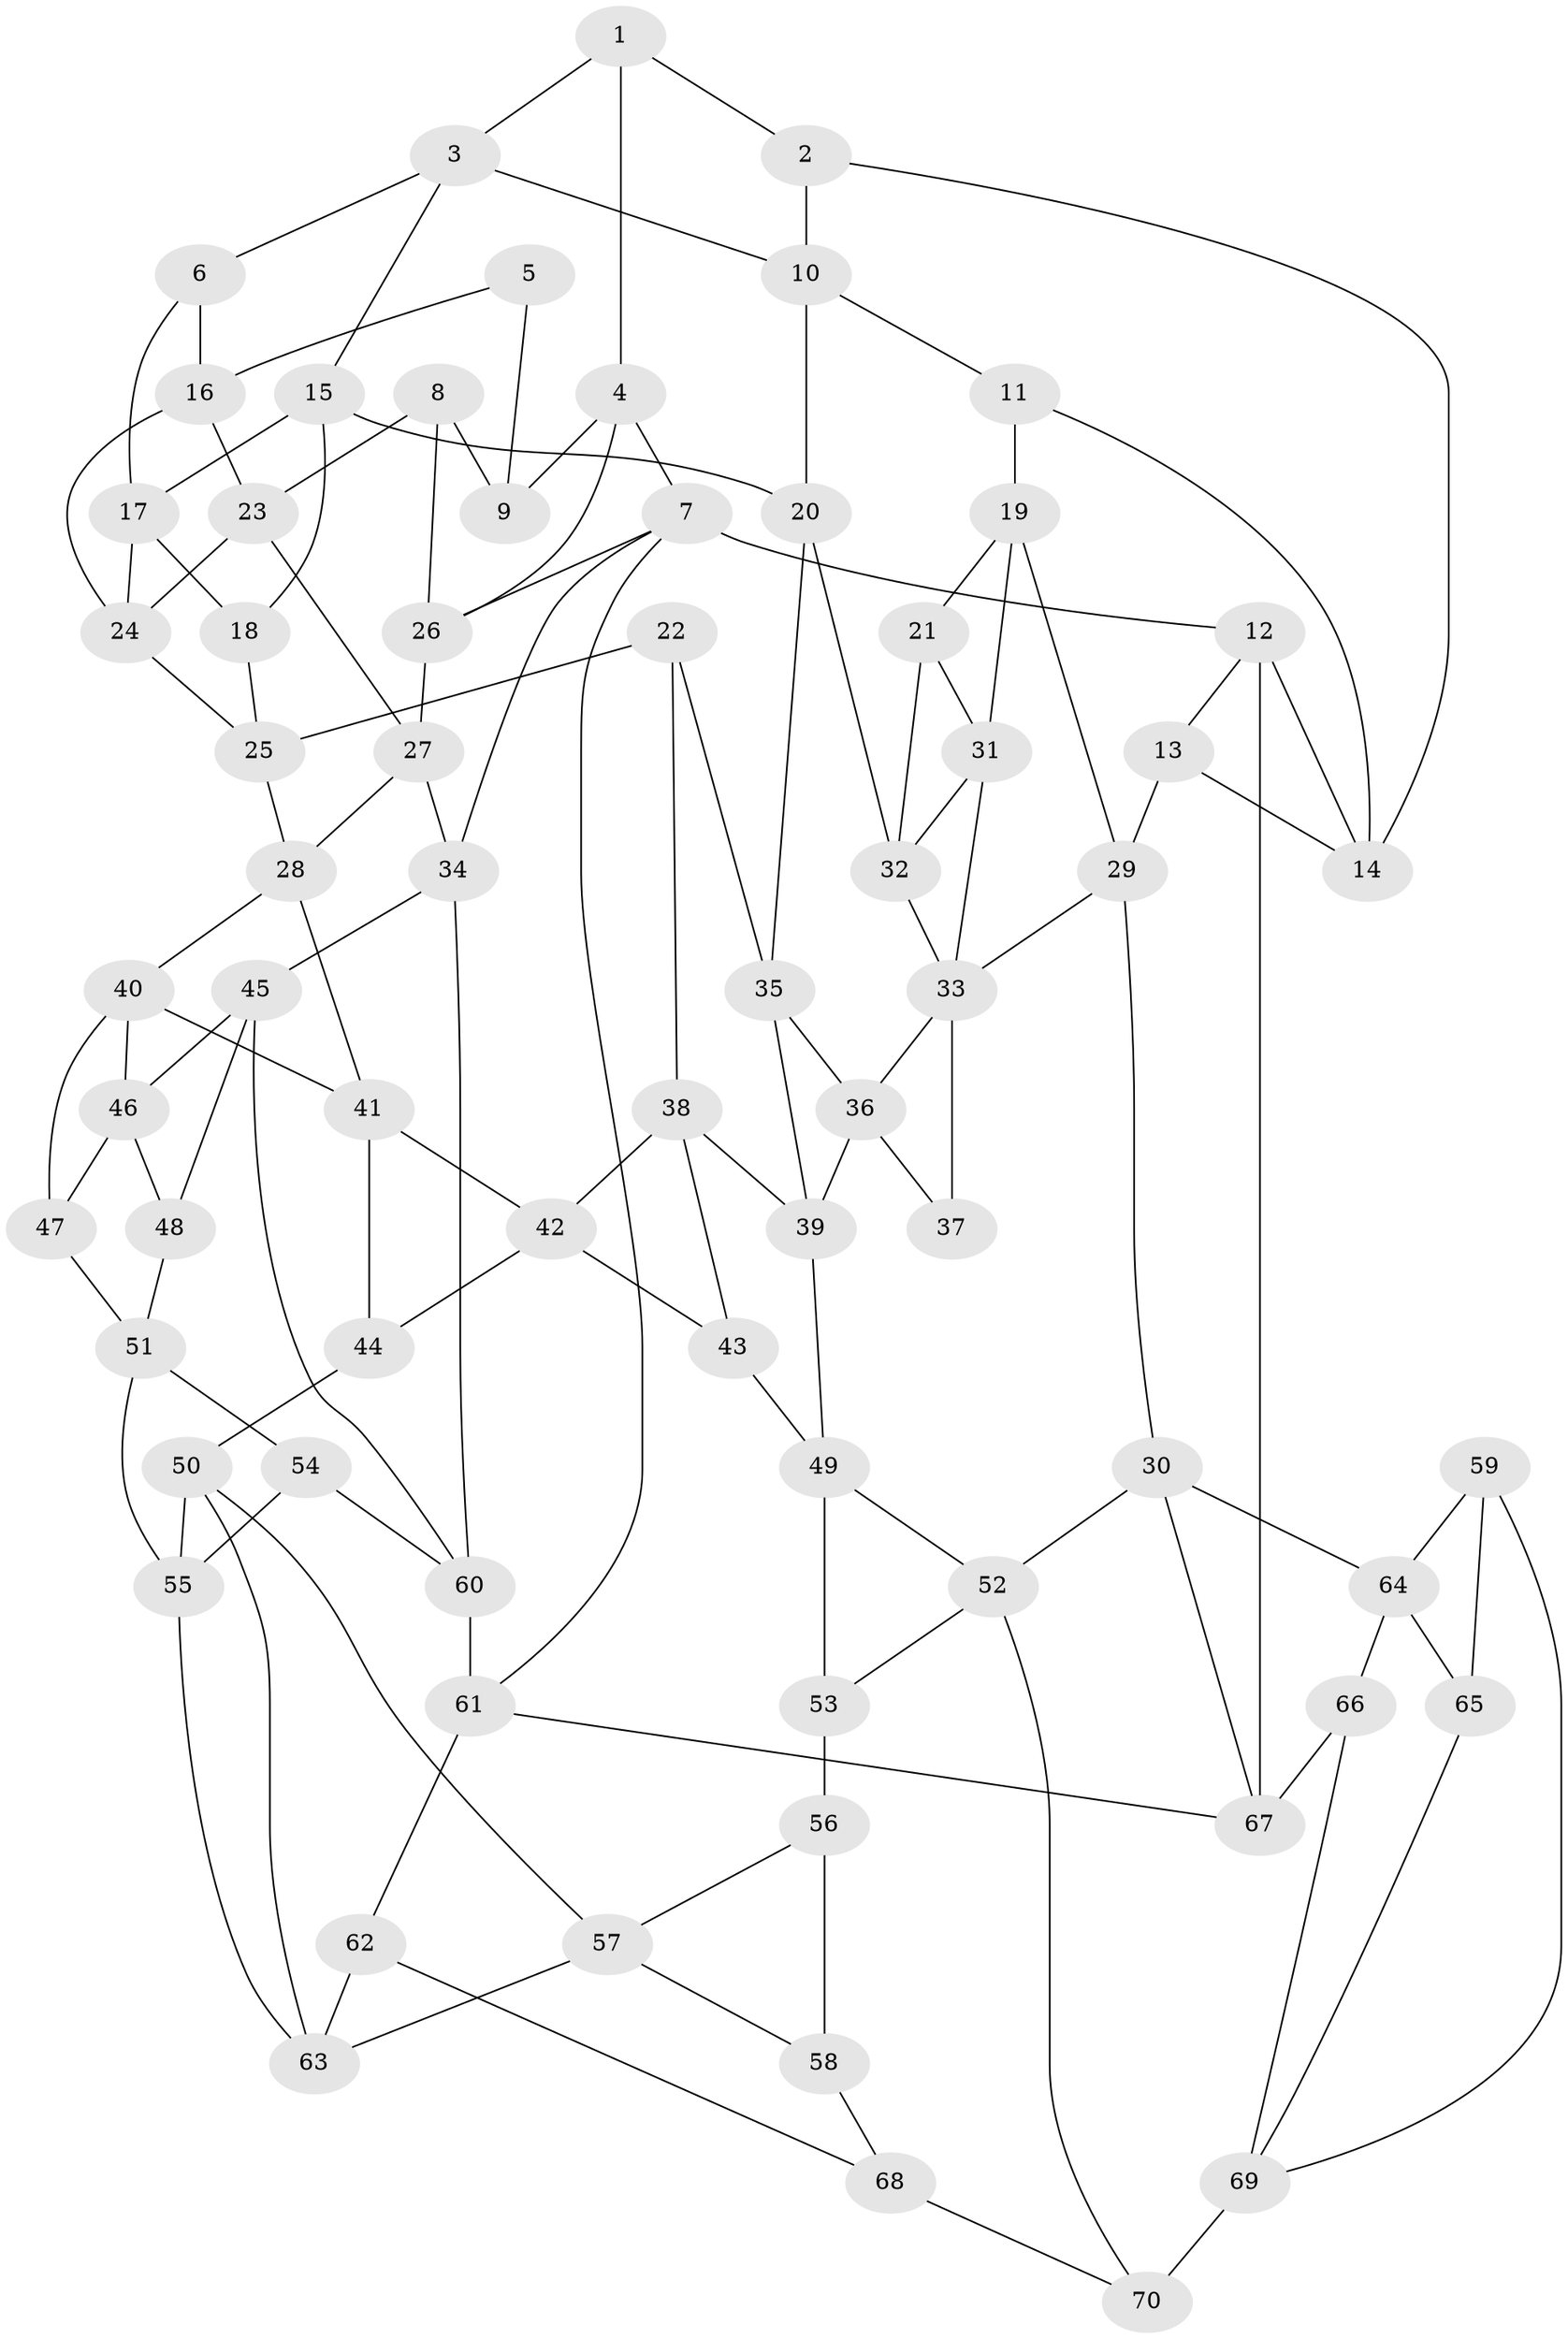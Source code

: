 // original degree distribution, {3: 0.014285714285714285, 4: 0.21428571428571427, 6: 0.2, 5: 0.5714285714285714}
// Generated by graph-tools (version 1.1) at 2025/03/03/09/25 03:03:19]
// undirected, 70 vertices, 127 edges
graph export_dot {
graph [start="1"]
  node [color=gray90,style=filled];
  1;
  2;
  3;
  4;
  5;
  6;
  7;
  8;
  9;
  10;
  11;
  12;
  13;
  14;
  15;
  16;
  17;
  18;
  19;
  20;
  21;
  22;
  23;
  24;
  25;
  26;
  27;
  28;
  29;
  30;
  31;
  32;
  33;
  34;
  35;
  36;
  37;
  38;
  39;
  40;
  41;
  42;
  43;
  44;
  45;
  46;
  47;
  48;
  49;
  50;
  51;
  52;
  53;
  54;
  55;
  56;
  57;
  58;
  59;
  60;
  61;
  62;
  63;
  64;
  65;
  66;
  67;
  68;
  69;
  70;
  1 -- 2 [weight=1.0];
  1 -- 3 [weight=1.0];
  1 -- 4 [weight=1.0];
  2 -- 10 [weight=1.0];
  2 -- 14 [weight=1.0];
  3 -- 6 [weight=1.0];
  3 -- 10 [weight=1.0];
  3 -- 15 [weight=1.0];
  4 -- 7 [weight=1.0];
  4 -- 9 [weight=1.0];
  4 -- 26 [weight=1.0];
  5 -- 9 [weight=2.0];
  5 -- 16 [weight=1.0];
  6 -- 16 [weight=1.0];
  6 -- 17 [weight=1.0];
  7 -- 12 [weight=1.0];
  7 -- 26 [weight=1.0];
  7 -- 34 [weight=1.0];
  7 -- 61 [weight=1.0];
  8 -- 9 [weight=1.0];
  8 -- 23 [weight=1.0];
  8 -- 26 [weight=1.0];
  10 -- 11 [weight=1.0];
  10 -- 20 [weight=1.0];
  11 -- 14 [weight=1.0];
  11 -- 19 [weight=1.0];
  12 -- 13 [weight=1.0];
  12 -- 14 [weight=1.0];
  12 -- 67 [weight=2.0];
  13 -- 14 [weight=1.0];
  13 -- 29 [weight=1.0];
  15 -- 17 [weight=1.0];
  15 -- 18 [weight=1.0];
  15 -- 20 [weight=1.0];
  16 -- 23 [weight=1.0];
  16 -- 24 [weight=1.0];
  17 -- 18 [weight=1.0];
  17 -- 24 [weight=1.0];
  18 -- 25 [weight=1.0];
  19 -- 21 [weight=1.0];
  19 -- 29 [weight=1.0];
  19 -- 31 [weight=1.0];
  20 -- 32 [weight=1.0];
  20 -- 35 [weight=1.0];
  21 -- 31 [weight=1.0];
  21 -- 32 [weight=1.0];
  22 -- 25 [weight=1.0];
  22 -- 35 [weight=1.0];
  22 -- 38 [weight=1.0];
  23 -- 24 [weight=1.0];
  23 -- 27 [weight=1.0];
  24 -- 25 [weight=1.0];
  25 -- 28 [weight=1.0];
  26 -- 27 [weight=1.0];
  27 -- 28 [weight=1.0];
  27 -- 34 [weight=1.0];
  28 -- 40 [weight=1.0];
  28 -- 41 [weight=1.0];
  29 -- 30 [weight=1.0];
  29 -- 33 [weight=1.0];
  30 -- 52 [weight=1.0];
  30 -- 64 [weight=1.0];
  30 -- 67 [weight=1.0];
  31 -- 32 [weight=1.0];
  31 -- 33 [weight=1.0];
  32 -- 33 [weight=1.0];
  33 -- 36 [weight=1.0];
  33 -- 37 [weight=2.0];
  34 -- 45 [weight=1.0];
  34 -- 60 [weight=1.0];
  35 -- 36 [weight=1.0];
  35 -- 39 [weight=1.0];
  36 -- 37 [weight=1.0];
  36 -- 39 [weight=1.0];
  38 -- 39 [weight=1.0];
  38 -- 42 [weight=1.0];
  38 -- 43 [weight=1.0];
  39 -- 49 [weight=1.0];
  40 -- 41 [weight=1.0];
  40 -- 46 [weight=1.0];
  40 -- 47 [weight=1.0];
  41 -- 42 [weight=1.0];
  41 -- 44 [weight=1.0];
  42 -- 43 [weight=1.0];
  42 -- 44 [weight=1.0];
  43 -- 49 [weight=1.0];
  44 -- 50 [weight=1.0];
  45 -- 46 [weight=1.0];
  45 -- 48 [weight=1.0];
  45 -- 60 [weight=1.0];
  46 -- 47 [weight=1.0];
  46 -- 48 [weight=1.0];
  47 -- 51 [weight=1.0];
  48 -- 51 [weight=1.0];
  49 -- 52 [weight=1.0];
  49 -- 53 [weight=1.0];
  50 -- 55 [weight=1.0];
  50 -- 57 [weight=1.0];
  50 -- 63 [weight=1.0];
  51 -- 54 [weight=1.0];
  51 -- 55 [weight=1.0];
  52 -- 53 [weight=1.0];
  52 -- 70 [weight=1.0];
  53 -- 56 [weight=2.0];
  54 -- 55 [weight=1.0];
  54 -- 60 [weight=2.0];
  55 -- 63 [weight=1.0];
  56 -- 57 [weight=1.0];
  56 -- 58 [weight=1.0];
  57 -- 58 [weight=1.0];
  57 -- 63 [weight=1.0];
  58 -- 68 [weight=1.0];
  59 -- 64 [weight=1.0];
  59 -- 65 [weight=1.0];
  59 -- 69 [weight=1.0];
  60 -- 61 [weight=2.0];
  61 -- 62 [weight=1.0];
  61 -- 67 [weight=1.0];
  62 -- 63 [weight=1.0];
  62 -- 68 [weight=1.0];
  64 -- 65 [weight=2.0];
  64 -- 66 [weight=1.0];
  65 -- 69 [weight=1.0];
  66 -- 67 [weight=1.0];
  66 -- 69 [weight=1.0];
  68 -- 70 [weight=2.0];
  69 -- 70 [weight=3.0];
}
